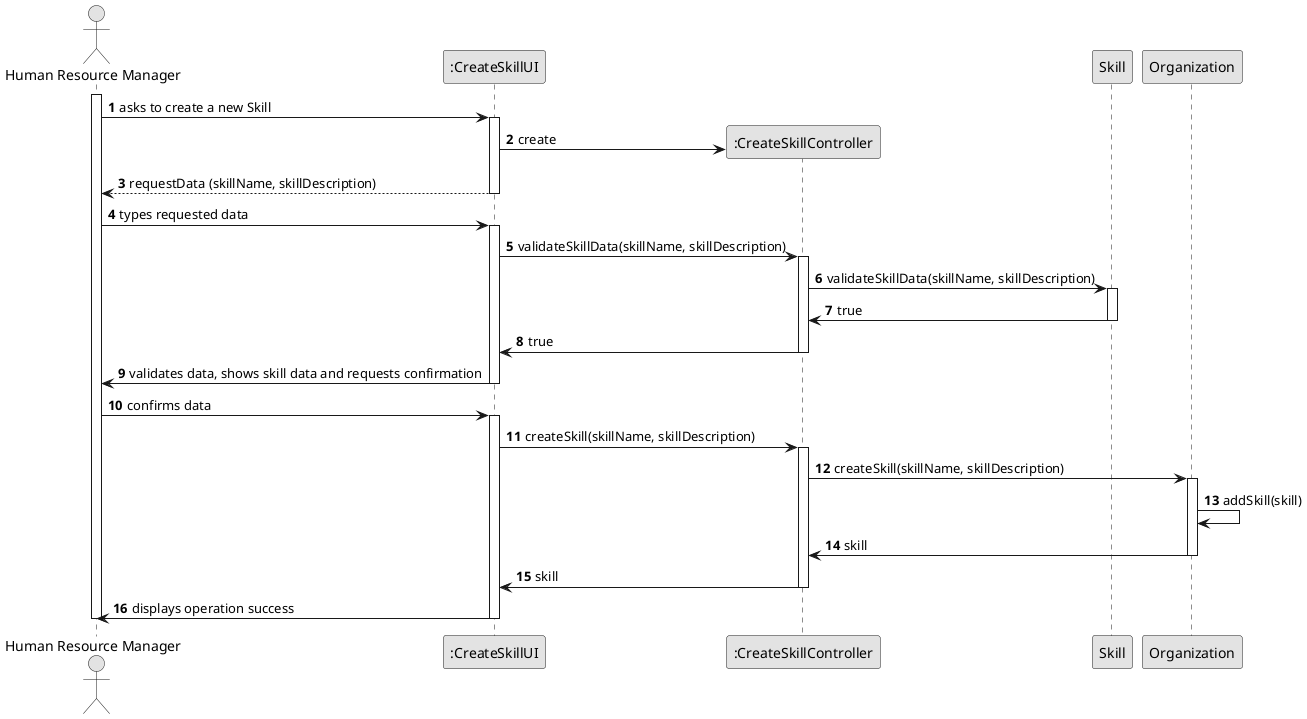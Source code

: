 @startuml
skinparam monochrome true
skinparam packageStyle rectangle
skinparam shadowing false

autonumber

'hide footbox

actor "Human Resource Manager" as HRM
participant ":CreateSkillUI" as UI
participant ":CreateSkillController" as CTRL
participant "Skill" as SKILL
participant "Organization" as ORG

activate HRM

        HRM -> UI : asks to create a new Skill

        activate UI
            'create CTRL
            UI -> CTRL** : create

            'requests the HRM to input data
            UI --> HRM : requestData (skillName, skillDescription)
        deactivate UI

        HRM -> UI : types requested data

        activate UI

            UI -> CTRL : validateSkillData(skillName, skillDescription)
            activate CTRL
                'inserted data validation


                CTRL -> SKILL : validateSkillData(skillName, skillDescription)

                activate SKILL

                    SKILL -> CTRL : true

                deactivate SKILL

                CTRL -> UI : true

                deactivate CTRL

                UI -> HRM : validates data, shows skill data and requests confirmation



        deactivate UI


    HRM -> UI : confirms data
    activate UI

        UI -> CTRL : createSkill(skillName, skillDescription)
        activate CTRL

            CTRL -> ORG : createSkill(skillName, skillDescription)

            activate ORG

                ORG -> ORG : addSkill(skill)

                ORG -> CTRL : skill

            deactivate ORG

            CTRL -> UI : skill

        deactivate CTRL

        UI -> HRM : displays operation success

    deactivate UI

deactivate HRM

@enduml